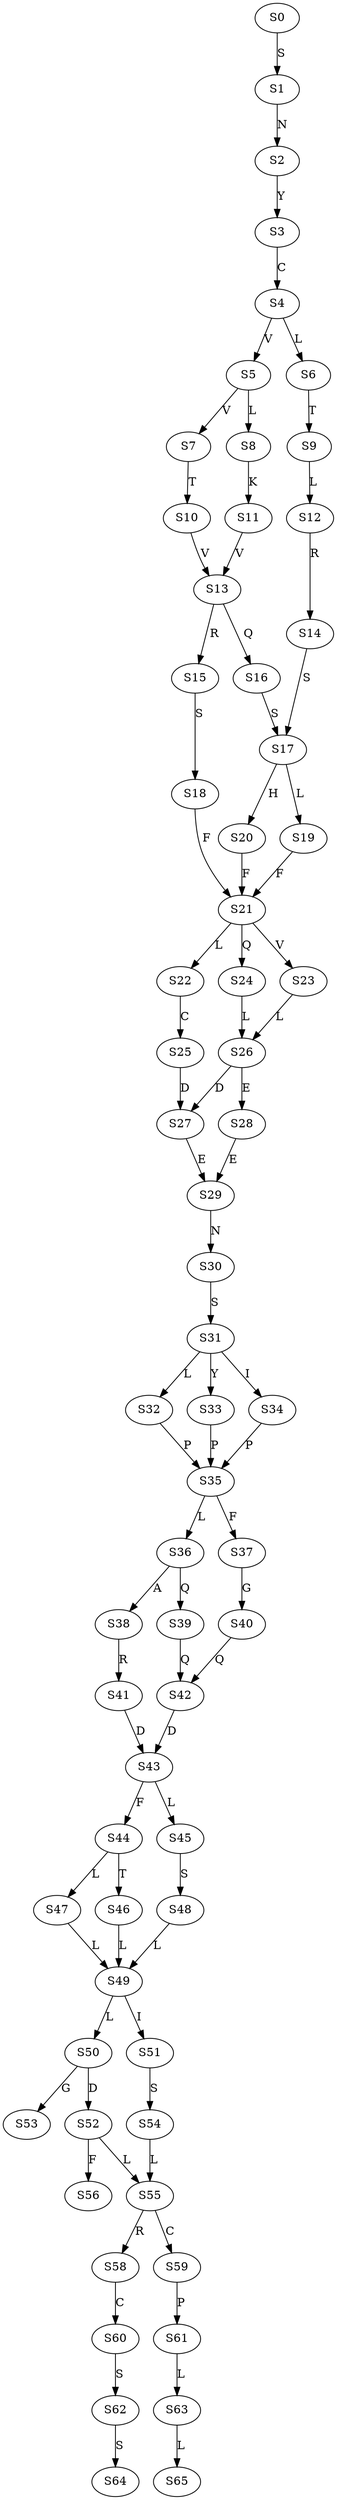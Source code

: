 strict digraph  {
	S0 -> S1 [ label = S ];
	S1 -> S2 [ label = N ];
	S2 -> S3 [ label = Y ];
	S3 -> S4 [ label = C ];
	S4 -> S5 [ label = V ];
	S4 -> S6 [ label = L ];
	S5 -> S7 [ label = V ];
	S5 -> S8 [ label = L ];
	S6 -> S9 [ label = T ];
	S7 -> S10 [ label = T ];
	S8 -> S11 [ label = K ];
	S9 -> S12 [ label = L ];
	S10 -> S13 [ label = V ];
	S11 -> S13 [ label = V ];
	S12 -> S14 [ label = R ];
	S13 -> S15 [ label = R ];
	S13 -> S16 [ label = Q ];
	S14 -> S17 [ label = S ];
	S15 -> S18 [ label = S ];
	S16 -> S17 [ label = S ];
	S17 -> S19 [ label = L ];
	S17 -> S20 [ label = H ];
	S18 -> S21 [ label = F ];
	S19 -> S21 [ label = F ];
	S20 -> S21 [ label = F ];
	S21 -> S22 [ label = L ];
	S21 -> S23 [ label = V ];
	S21 -> S24 [ label = Q ];
	S22 -> S25 [ label = C ];
	S23 -> S26 [ label = L ];
	S24 -> S26 [ label = L ];
	S25 -> S27 [ label = D ];
	S26 -> S28 [ label = E ];
	S26 -> S27 [ label = D ];
	S27 -> S29 [ label = E ];
	S28 -> S29 [ label = E ];
	S29 -> S30 [ label = N ];
	S30 -> S31 [ label = S ];
	S31 -> S32 [ label = L ];
	S31 -> S33 [ label = Y ];
	S31 -> S34 [ label = I ];
	S32 -> S35 [ label = P ];
	S33 -> S35 [ label = P ];
	S34 -> S35 [ label = P ];
	S35 -> S36 [ label = L ];
	S35 -> S37 [ label = F ];
	S36 -> S38 [ label = A ];
	S36 -> S39 [ label = Q ];
	S37 -> S40 [ label = G ];
	S38 -> S41 [ label = R ];
	S39 -> S42 [ label = Q ];
	S40 -> S42 [ label = Q ];
	S41 -> S43 [ label = D ];
	S42 -> S43 [ label = D ];
	S43 -> S44 [ label = F ];
	S43 -> S45 [ label = L ];
	S44 -> S46 [ label = T ];
	S44 -> S47 [ label = L ];
	S45 -> S48 [ label = S ];
	S46 -> S49 [ label = L ];
	S47 -> S49 [ label = L ];
	S48 -> S49 [ label = L ];
	S49 -> S50 [ label = L ];
	S49 -> S51 [ label = I ];
	S50 -> S52 [ label = D ];
	S50 -> S53 [ label = G ];
	S51 -> S54 [ label = S ];
	S52 -> S55 [ label = L ];
	S52 -> S56 [ label = F ];
	S54 -> S55 [ label = L ];
	S55 -> S58 [ label = R ];
	S55 -> S59 [ label = C ];
	S58 -> S60 [ label = C ];
	S59 -> S61 [ label = P ];
	S60 -> S62 [ label = S ];
	S61 -> S63 [ label = L ];
	S62 -> S64 [ label = S ];
	S63 -> S65 [ label = L ];
}
